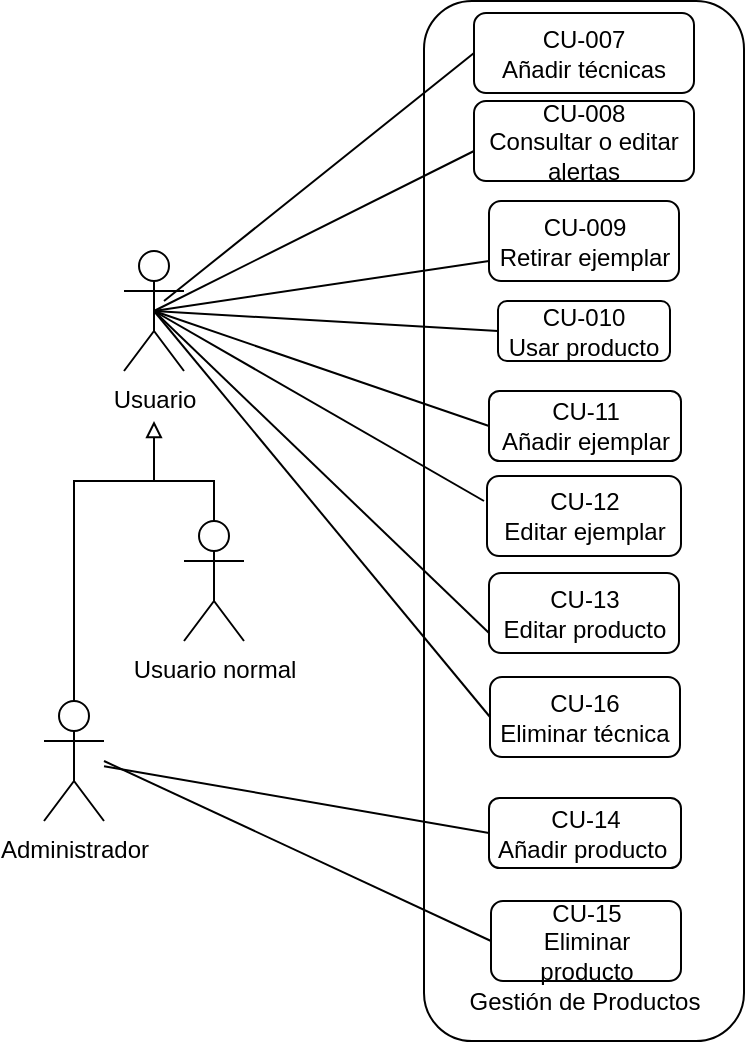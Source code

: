 <mxfile version="14.1.1" type="google"><diagram id="LsF2VhZFL0y6SwYUazVb" name="Page-1"><mxGraphModel dx="1248" dy="1794" grid="1" gridSize="10" guides="1" tooltips="1" connect="1" arrows="1" fold="1" page="1" pageScale="1" pageWidth="827" pageHeight="1169" math="0" shadow="0"><root><mxCell id="0"/><mxCell id="1" parent="0"/><mxCell id="MvkiooBFzxXjmtUrU2bc-1" value="" style="rounded=1;whiteSpace=wrap;html=1;" vertex="1" parent="1"><mxGeometry x="349" y="-939.5" width="160" height="520" as="geometry"/></mxCell><mxCell id="MvkiooBFzxXjmtUrU2bc-2" value="Usuario" style="shape=umlActor;verticalLabelPosition=bottom;verticalAlign=top;html=1;outlineConnect=0;" vertex="1" parent="1"><mxGeometry x="199" y="-814.5" width="30" height="60" as="geometry"/></mxCell><mxCell id="MvkiooBFzxXjmtUrU2bc-3" value="CU-009&lt;br&gt;Retirar ejemplar" style="rounded=1;whiteSpace=wrap;html=1;" vertex="1" parent="1"><mxGeometry x="381.5" y="-839.5" width="95" height="40" as="geometry"/></mxCell><mxCell id="MvkiooBFzxXjmtUrU2bc-4" value="CU-010&lt;br&gt;Usar producto" style="rounded=1;whiteSpace=wrap;html=1;" vertex="1" parent="1"><mxGeometry x="386" y="-789.5" width="86" height="30" as="geometry"/></mxCell><mxCell id="MvkiooBFzxXjmtUrU2bc-5" value="CU-11&lt;br&gt;Añadir ejemplar" style="rounded=1;whiteSpace=wrap;html=1;" vertex="1" parent="1"><mxGeometry x="381.5" y="-744.5" width="96" height="35" as="geometry"/></mxCell><mxCell id="MvkiooBFzxXjmtUrU2bc-6" value="CU-13&lt;br&gt;Editar producto" style="rounded=1;whiteSpace=wrap;html=1;" vertex="1" parent="1"><mxGeometry x="381.5" y="-653.5" width="95" height="40" as="geometry"/></mxCell><mxCell id="MvkiooBFzxXjmtUrU2bc-7" value="CU-008&lt;br&gt;Consultar o editar alertas" style="rounded=1;whiteSpace=wrap;html=1;" vertex="1" parent="1"><mxGeometry x="374" y="-889.5" width="110" height="40" as="geometry"/></mxCell><mxCell id="MvkiooBFzxXjmtUrU2bc-8" value="Usuario normal" style="shape=umlActor;verticalLabelPosition=bottom;verticalAlign=top;html=1;outlineConnect=0;" vertex="1" parent="1"><mxGeometry x="229" y="-679.5" width="30" height="60" as="geometry"/></mxCell><mxCell id="MvkiooBFzxXjmtUrU2bc-9" value="Administrador" style="shape=umlActor;verticalLabelPosition=bottom;verticalAlign=top;html=1;outlineConnect=0;" vertex="1" parent="1"><mxGeometry x="159" y="-589.5" width="30" height="60" as="geometry"/></mxCell><mxCell id="MvkiooBFzxXjmtUrU2bc-10" value="" style="endArrow=block;html=1;exitX=0.5;exitY=0;exitDx=0;exitDy=0;exitPerimeter=0;startArrow=none;startFill=0;endFill=0;rounded=0;" edge="1" parent="1" source="MvkiooBFzxXjmtUrU2bc-9"><mxGeometry width="50" height="50" relative="1" as="geometry"><mxPoint x="169" y="-679.5" as="sourcePoint"/><mxPoint x="214" y="-729.5" as="targetPoint"/><Array as="points"><mxPoint x="174" y="-699.5"/><mxPoint x="214" y="-699.5"/></Array></mxGeometry></mxCell><mxCell id="MvkiooBFzxXjmtUrU2bc-11" value="" style="endArrow=none;html=1;exitX=0.5;exitY=0;exitDx=0;exitDy=0;exitPerimeter=0;rounded=0;" edge="1" parent="1" source="MvkiooBFzxXjmtUrU2bc-8"><mxGeometry width="50" height="50" relative="1" as="geometry"><mxPoint x="419" y="-659.5" as="sourcePoint"/><mxPoint x="209" y="-699.5" as="targetPoint"/><Array as="points"><mxPoint x="244" y="-699.5"/></Array></mxGeometry></mxCell><mxCell id="MvkiooBFzxXjmtUrU2bc-12" value="" style="endArrow=none;html=1;entryX=0;entryY=0.75;entryDx=0;entryDy=0;exitX=0.5;exitY=0.5;exitDx=0;exitDy=0;exitPerimeter=0;" edge="1" parent="1" source="MvkiooBFzxXjmtUrU2bc-2" target="MvkiooBFzxXjmtUrU2bc-3"><mxGeometry width="50" height="50" relative="1" as="geometry"><mxPoint x="569" y="-609.5" as="sourcePoint"/><mxPoint x="629" y="-629.5" as="targetPoint"/></mxGeometry></mxCell><mxCell id="MvkiooBFzxXjmtUrU2bc-13" value="" style="endArrow=none;html=1;entryX=0;entryY=0.5;entryDx=0;entryDy=0;exitX=0.5;exitY=0.5;exitDx=0;exitDy=0;exitPerimeter=0;" edge="1" parent="1" source="MvkiooBFzxXjmtUrU2bc-2" target="MvkiooBFzxXjmtUrU2bc-4"><mxGeometry width="50" height="50" relative="1" as="geometry"><mxPoint x="569" y="-609.5" as="sourcePoint"/><mxPoint x="639" y="-619.5" as="targetPoint"/></mxGeometry></mxCell><mxCell id="MvkiooBFzxXjmtUrU2bc-14" value="" style="endArrow=none;html=1;entryX=0;entryY=0.5;entryDx=0;entryDy=0;exitX=0.5;exitY=0.5;exitDx=0;exitDy=0;exitPerimeter=0;" edge="1" parent="1" source="MvkiooBFzxXjmtUrU2bc-2" target="MvkiooBFzxXjmtUrU2bc-5"><mxGeometry width="50" height="50" relative="1" as="geometry"><mxPoint x="569" y="-609.5" as="sourcePoint"/><mxPoint x="649" y="-579.5" as="targetPoint"/></mxGeometry></mxCell><mxCell id="MvkiooBFzxXjmtUrU2bc-15" value="" style="endArrow=none;html=1;exitX=0.5;exitY=0.5;exitDx=0;exitDy=0;exitPerimeter=0;" edge="1" parent="1" source="MvkiooBFzxXjmtUrU2bc-2"><mxGeometry width="50" height="50" relative="1" as="geometry"><mxPoint x="569" y="-609.5" as="sourcePoint"/><mxPoint x="379" y="-689.5" as="targetPoint"/></mxGeometry></mxCell><mxCell id="MvkiooBFzxXjmtUrU2bc-16" value="CU-15&lt;br&gt;Eliminar producto" style="rounded=1;whiteSpace=wrap;html=1;" vertex="1" parent="1"><mxGeometry x="382.5" y="-489.5" width="95" height="40" as="geometry"/></mxCell><mxCell id="MvkiooBFzxXjmtUrU2bc-17" value="CU-12&lt;br&gt;Editar ejemplar" style="rounded=1;whiteSpace=wrap;html=1;" vertex="1" parent="1"><mxGeometry x="380.5" y="-702" width="97" height="40" as="geometry"/></mxCell><mxCell id="MvkiooBFzxXjmtUrU2bc-18" value="CU-14&lt;br&gt;Añadir producto&amp;nbsp;" style="rounded=1;whiteSpace=wrap;html=1;" vertex="1" parent="1"><mxGeometry x="381.5" y="-541" width="96" height="35" as="geometry"/></mxCell><mxCell id="MvkiooBFzxXjmtUrU2bc-19" value="" style="endArrow=none;html=1;exitX=0.5;exitY=0.5;exitDx=0;exitDy=0;exitPerimeter=0;entryX=0;entryY=0.75;entryDx=0;entryDy=0;" edge="1" parent="1" source="MvkiooBFzxXjmtUrU2bc-2" target="MvkiooBFzxXjmtUrU2bc-6"><mxGeometry width="50" height="50" relative="1" as="geometry"><mxPoint x="224" y="-774.5" as="sourcePoint"/><mxPoint x="389" y="-679.5" as="targetPoint"/></mxGeometry></mxCell><mxCell id="MvkiooBFzxXjmtUrU2bc-20" value="" style="endArrow=none;html=1;entryX=0;entryY=0.5;entryDx=0;entryDy=0;" edge="1" parent="1" source="MvkiooBFzxXjmtUrU2bc-9" target="MvkiooBFzxXjmtUrU2bc-18"><mxGeometry width="50" height="50" relative="1" as="geometry"><mxPoint x="199" y="-519.5" as="sourcePoint"/><mxPoint x="249" y="-569.5" as="targetPoint"/></mxGeometry></mxCell><mxCell id="MvkiooBFzxXjmtUrU2bc-21" value="" style="endArrow=none;html=1;entryX=0;entryY=0.5;entryDx=0;entryDy=0;" edge="1" parent="1" target="MvkiooBFzxXjmtUrU2bc-16"><mxGeometry width="50" height="50" relative="1" as="geometry"><mxPoint x="189" y="-559.5" as="sourcePoint"/><mxPoint x="309" y="-549.5" as="targetPoint"/></mxGeometry></mxCell><mxCell id="MvkiooBFzxXjmtUrU2bc-22" value="Gestión de Productos" style="text;html=1;align=center;verticalAlign=middle;resizable=0;points=[];autosize=1;" vertex="1" parent="1"><mxGeometry x="364" y="-449.5" width="130" height="20" as="geometry"/></mxCell><mxCell id="MvkiooBFzxXjmtUrU2bc-23" value="" style="endArrow=none;html=1;entryX=0;entryY=0.75;entryDx=0;entryDy=0;exitX=0.5;exitY=0.5;exitDx=0;exitDy=0;exitPerimeter=0;" edge="1" parent="1" source="MvkiooBFzxXjmtUrU2bc-2"><mxGeometry width="50" height="50" relative="1" as="geometry"><mxPoint x="219" y="-779.5" as="sourcePoint"/><mxPoint x="374" y="-864.5" as="targetPoint"/></mxGeometry></mxCell><mxCell id="MvkiooBFzxXjmtUrU2bc-24" value="CU-007&lt;br&gt;Añadir técnicas" style="rounded=1;whiteSpace=wrap;html=1;" vertex="1" parent="1"><mxGeometry x="374" y="-933.5" width="110" height="40" as="geometry"/></mxCell><mxCell id="MvkiooBFzxXjmtUrU2bc-25" value="" style="endArrow=none;html=1;entryX=0;entryY=0.5;entryDx=0;entryDy=0;" edge="1" parent="1" target="MvkiooBFzxXjmtUrU2bc-24"><mxGeometry width="50" height="50" relative="1" as="geometry"><mxPoint x="219" y="-789.5" as="sourcePoint"/><mxPoint x="384.0" y="-854.5" as="targetPoint"/><Array as="points"/></mxGeometry></mxCell><mxCell id="MvkiooBFzxXjmtUrU2bc-26" value="CU-16&lt;br&gt;Eliminar técnica" style="rounded=1;whiteSpace=wrap;html=1;" vertex="1" parent="1"><mxGeometry x="382" y="-601.5" width="95" height="40" as="geometry"/></mxCell><mxCell id="MvkiooBFzxXjmtUrU2bc-27" value="" style="endArrow=none;html=1;entryX=0;entryY=0.5;entryDx=0;entryDy=0;exitX=0.5;exitY=0.5;exitDx=0;exitDy=0;exitPerimeter=0;" edge="1" parent="1" source="MvkiooBFzxXjmtUrU2bc-2" target="MvkiooBFzxXjmtUrU2bc-26"><mxGeometry width="50" height="50" relative="1" as="geometry"><mxPoint x="229" y="-769.5" as="sourcePoint"/><mxPoint x="391.5" y="-534.5" as="targetPoint"/></mxGeometry></mxCell></root></mxGraphModel></diagram></mxfile>